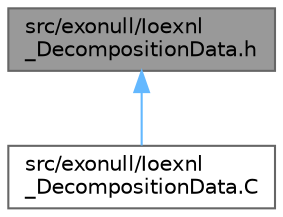 digraph "src/exonull/Ioexnl_DecompositionData.h"
{
 // INTERACTIVE_SVG=YES
 // LATEX_PDF_SIZE
  bgcolor="transparent";
  edge [fontname=Helvetica,fontsize=10,labelfontname=Helvetica,labelfontsize=10];
  node [fontname=Helvetica,fontsize=10,shape=box,height=0.2,width=0.4];
  Node1 [id="Node000001",label="src/exonull/Ioexnl\l_DecompositionData.h",height=0.2,width=0.4,color="gray40", fillcolor="grey60", style="filled", fontcolor="black",tooltip=" "];
  Node1 -> Node2 [id="edge1_Node000001_Node000002",dir="back",color="steelblue1",style="solid",tooltip=" "];
  Node2 [id="Node000002",label="src/exonull/Ioexnl\l_DecompositionData.C",height=0.2,width=0.4,color="grey40", fillcolor="white", style="filled",URL="$Ioexnl__DecompositionData_8C.html",tooltip=" "];
}
